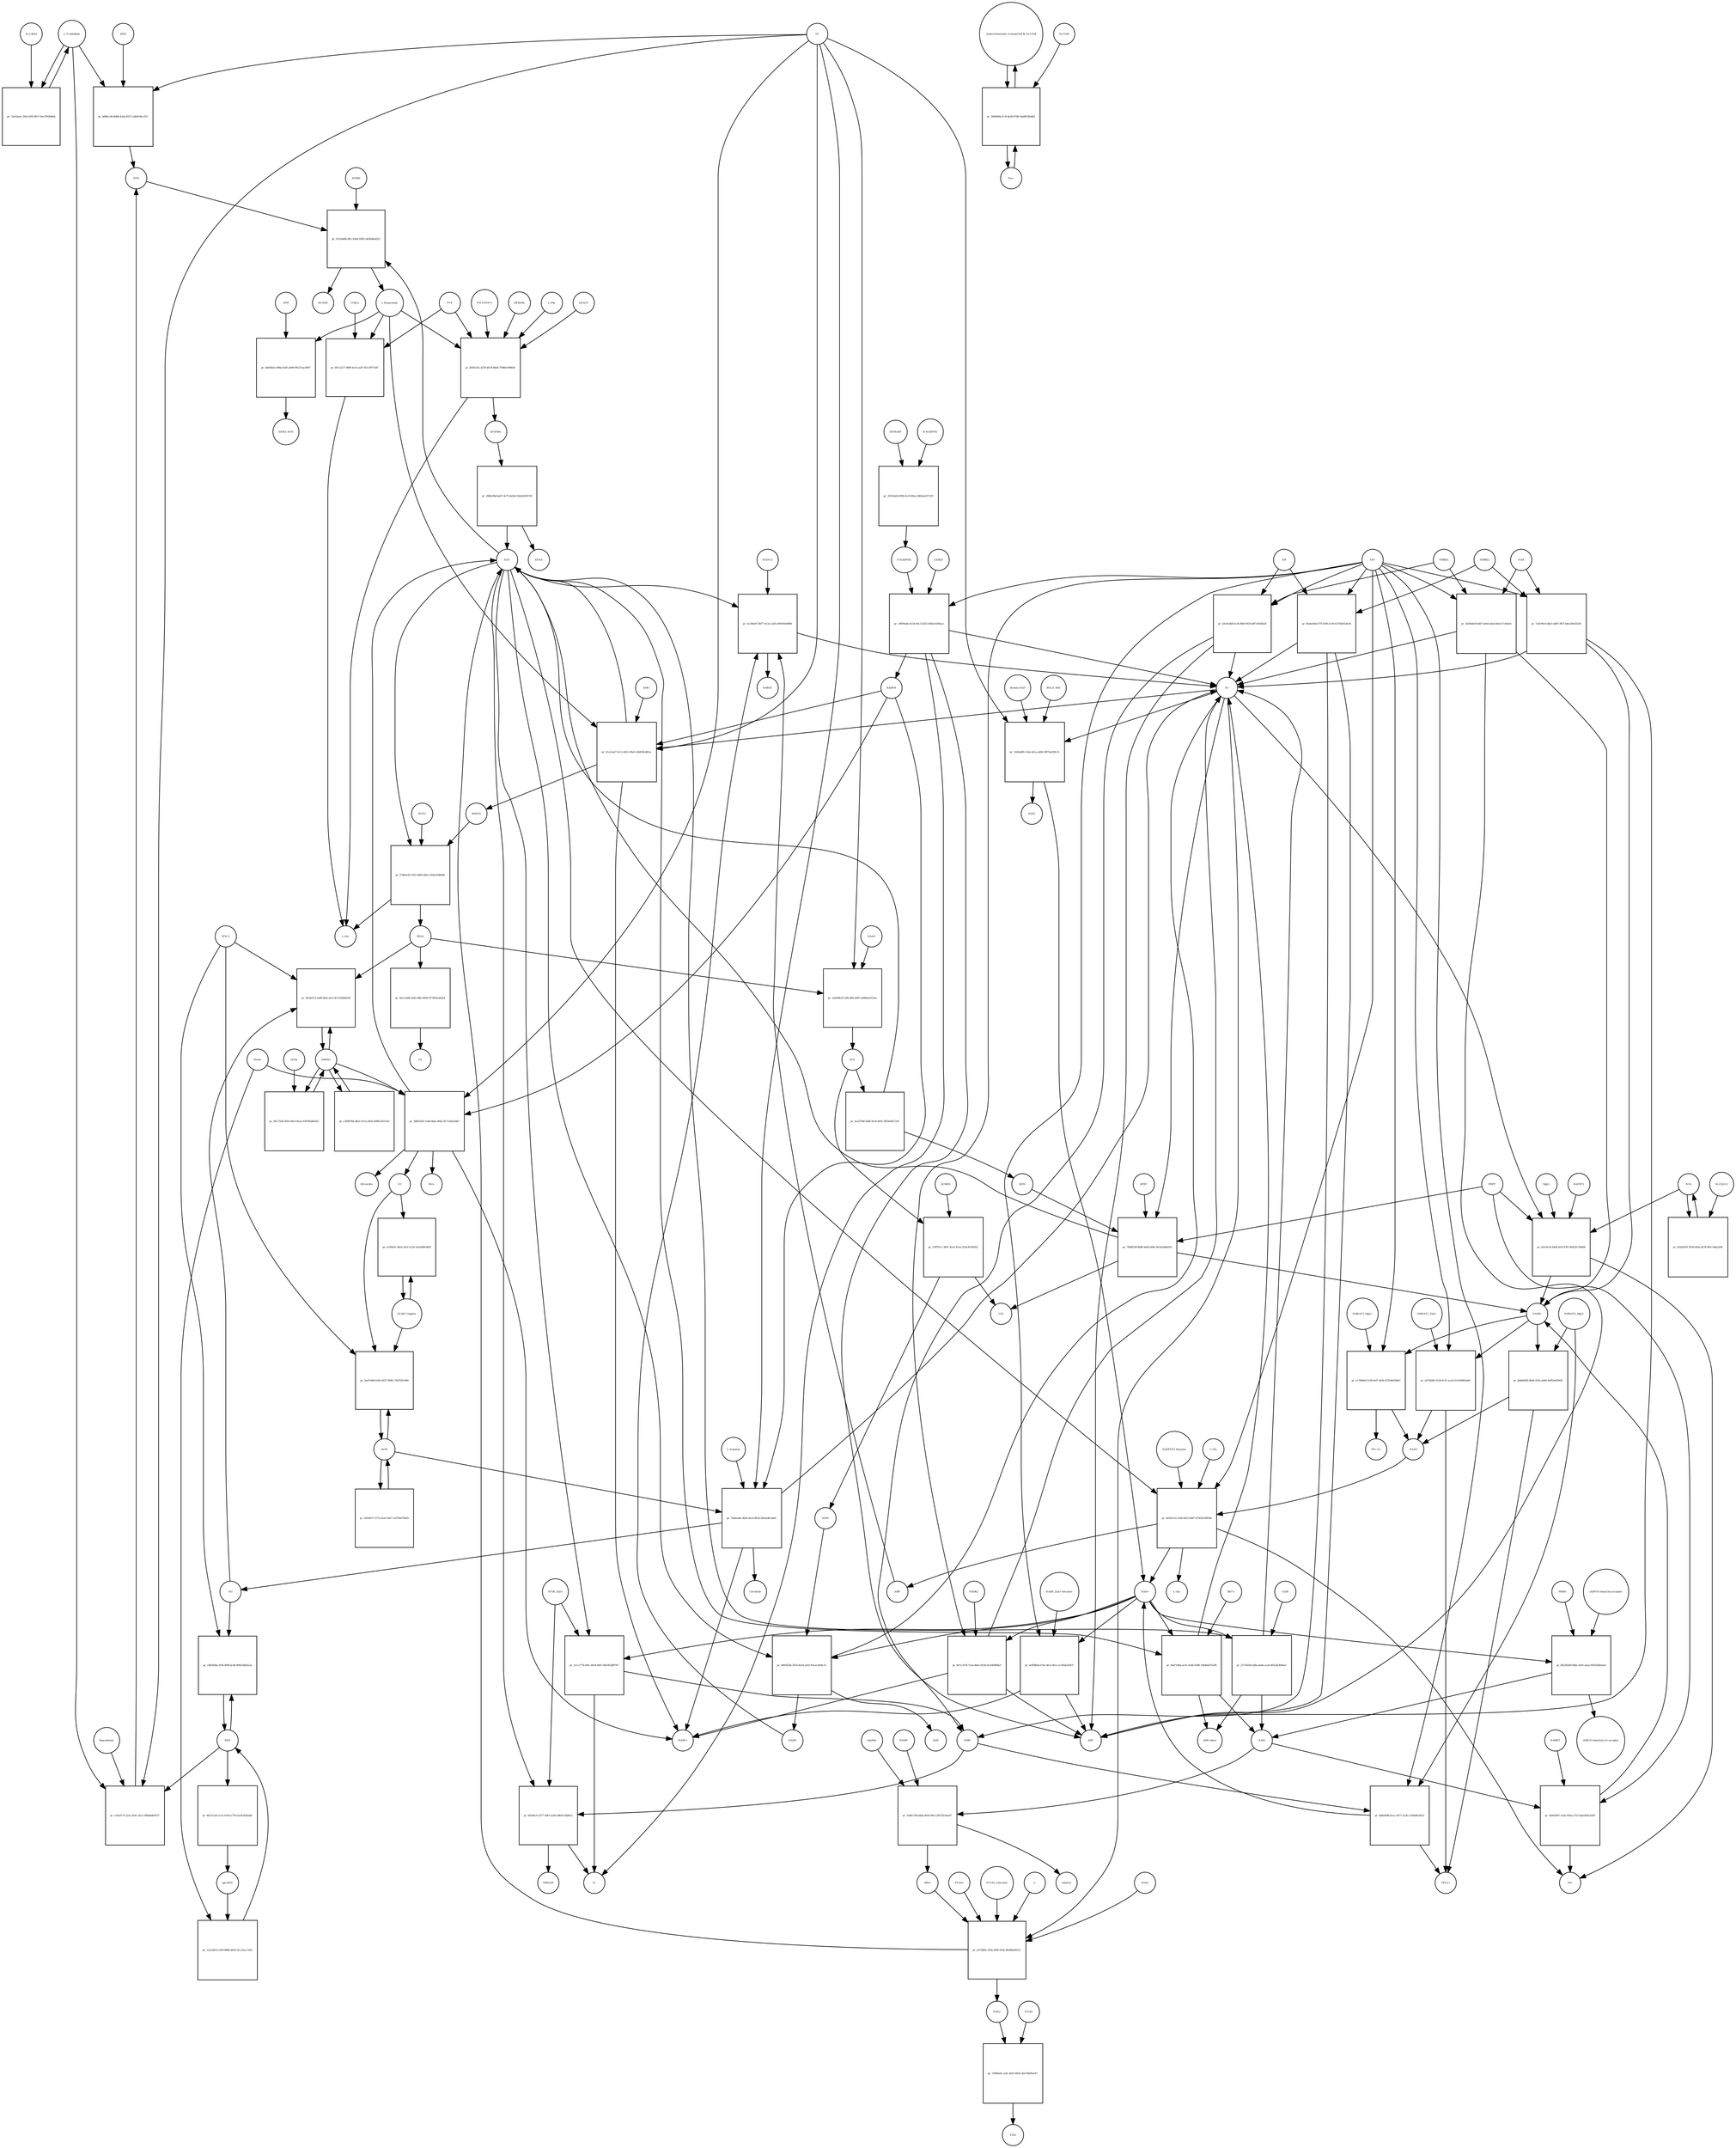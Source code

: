 strict digraph  {
"L-Tryptophan" [annotation="urn_miriam_obo.chebi_CHEBI%3A57912", bipartite=0, cls="simple chemical", fontsize=4, label="L-Tryptophan", shape=circle];
"pr_32e52aac-59af-41f0-9917-0ee7f93fd0ab" [annotation="", bipartite=1, cls=process, fontsize=4, label="pr_32e52aac-59af-41f0-9917-0ee7f93fd0ab", shape=square];
SLC36A4 [annotation=urn_miriam_uniprot_Q6YBV0, bipartite=0, cls=macromolecule, fontsize=4, label=SLC36A4, shape=circle];
"pr_b68bcc80-8d08-42ab-8227-e2b8104ccf52" [annotation="", bipartite=1, cls=process, fontsize=4, label="pr_b68bcc80-8d08-42ab-8227-e2b8104ccf52", shape=square];
NFK [annotation="urn_miriam_obo.chebi_CHEBI%3A18377", bipartite=0, cls="simple chemical", fontsize=4, label=NFK, shape=circle];
IDO2 [annotation=urn_miriam_uniprot_Q6ZQW0, bipartite=0, cls=macromolecule, fontsize=4, label=IDO2, shape=circle];
O2 [annotation="urn_miriam_obo.chebi_CHEBI%3A15379", bipartite=0, cls="simple chemical", fontsize=4, label=O2, shape=circle];
"pr_ce9cb775-221e-424c-92c1-f68a6b8d7f37" [annotation="", bipartite=1, cls=process, fontsize=4, label="pr_ce9cb775-221e-424c-92c1-f68a6b8d7f37", shape=square];
IDO1 [annotation=urn_miriam_uniprot_P14902, bipartite=0, cls=complex, fontsize=4, label=IDO1, shape=circle];
Epacadostat [annotation="", bipartite=0, cls="simple chemical", fontsize=4, label=Epacadostat, shape=circle];
"pr_47e2b46b-0ffc-43bd-928f-c462b4fad252" [annotation="", bipartite=1, cls=process, fontsize=4, label="pr_47e2b46b-0ffc-43bd-928f-c462b4fad252", shape=square];
"L-Kynurenine" [annotation="urn_miriam_obo.chebi_CHEBI%3A16946", bipartite=0, cls="simple chemical", fontsize=4, label="L-Kynurenine", shape=circle];
AFMID [annotation=urn_miriam_uniprot_Q63HM1, bipartite=0, cls=macromolecule, fontsize=4, label=AFMID, shape=circle];
H2O [annotation="urn_miriam_obo.chebi_CHEBI%3A15377", bipartite=0, cls="simple chemical", fontsize=4, label=H2O, shape=circle];
HCOOH [annotation="urn_miriam_obo.chebi_CHEBI%3A30751", bipartite=0, cls="simple chemical", fontsize=4, label=HCOOH, shape=circle];
"pr_df30232a-4278-407d-84d4-75980e398836" [annotation="", bipartite=1, cls=process, fontsize=4, label="pr_df30232a-4278-407d-84d4-75980e398836", shape=square];
"AP-DOBu" [annotation="urn_miriam_obo.chebi_CHEBI%3A17442", bipartite=0, cls="simple chemical", fontsize=4, label="AP-DOBu", shape=circle];
"PXLP-KYAT1" [annotation="urn_miriam_uniprot_Q16773|urn_miriam_obo.chebi_CHEBI%3A18405", bipartite=0, cls="complex multimer", fontsize=4, label="PXLP-KYAT1", shape=circle];
I3PROPA [annotation="urn_miriam_obo.chebi_CHEBI%3A43580", bipartite=0, cls=macromolecule, fontsize=4, label=I3PROPA, shape=circle];
"L-Phe" [annotation="urn_miriam_obo.chebi_CHEBI%3A58095", bipartite=0, cls="simple chemical", fontsize=4, label="L-Phe", shape=circle];
I3LACT [annotation="urn_miriam_obo.chebi_CHEBI%3A55528", bipartite=0, cls=macromolecule, fontsize=4, label=I3LACT, shape=circle];
PYR [annotation="urn_miriam_obo.chebi_CHEBI%3A15361", bipartite=0, cls="simple chemical", fontsize=4, label=PYR, shape=circle];
"L-Ala" [annotation="urn_miriam_obo.chebi_CHEBI%3A57972", bipartite=0, cls="simple chemical", fontsize=4, label="L-Ala", shape=circle];
"pr_951c2a77-889f-4c3a-aaf7-651cfff71047" [annotation="", bipartite=1, cls=process, fontsize=4, label="pr_951c2a77-889f-4c3a-aaf7-651cfff71047", shape=square];
CCBL2 [annotation=urn_miriam_uniprot_Q6YP21, bipartite=0, cls="macromolecule multimer", fontsize=4, label=CCBL2, shape=circle];
"pr_268bc6bd-ba07-4c75-be6d-55de82200726" [annotation="", bipartite=1, cls=process, fontsize=4, label="pr_268bc6bd-ba07-4c75-be6d-55de82200726", shape=square];
KYNA [annotation="urn_miriam_obo.chebi_CHEBI%3A18344", bipartite=0, cls="simple chemical", fontsize=4, label=KYNA, shape=circle];
"pr_61c2cab7-0c12-4621-99e0-1bb958cd6fca" [annotation="", bipartite=1, cls=process, fontsize=4, label="pr_61c2cab7-0c12-4621-99e0-1bb958cd6fca", shape=square];
"3HKYN" [annotation="urn_miriam_obo.chebi_CHEBI%3A17380", bipartite=0, cls="simple chemical", fontsize=4, label="3HKYN", shape=circle];
KMO [annotation=urn_miriam_uniprot_O15229, bipartite=0, cls=macromolecule, fontsize=4, label=KMO, shape=circle];
NADPH [annotation="urn_miriam_obo.chebi_CHEBI%3A16474", bipartite=0, cls="simple chemical", fontsize=4, label=NADPH, shape=circle];
"H+" [annotation="urn_miriam_obo.chebi_CHEBI%3A15378", bipartite=0, cls="simple chemical", fontsize=4, label="H+", shape=circle];
"NADP+" [annotation="urn_miriam_obo.chebi_CHEBI%3A18009", bipartite=0, cls="simple chemical", fontsize=4, label="NADP+", shape=circle];
"pr_57d9ee36-1821-486f-afbe-c45ba35d08d9" [annotation="", bipartite=1, cls=process, fontsize=4, label="pr_57d9ee36-1821-486f-afbe-c45ba35d08d9", shape=square];
"3HAA" [annotation="urn_miriam_obo.chebi_CHEBI%3A15793", bipartite=0, cls="simple chemical", fontsize=4, label="3HAA", shape=circle];
KYNU [annotation=urn_miriam_uniprot_Q16719, bipartite=0, cls="macromolecule multimer", fontsize=4, label=KYNU, shape=circle];
"pr_2a8188c8-51f6-4ffb-b007-e89b4e0315ae" [annotation="", bipartite=1, cls=process, fontsize=4, label="pr_2a8188c8-51f6-4ffb-b007-e89b4e0315ae", shape=square];
ACS [annotation="urn_miriam_obo.chebi_CHEBI%3A29044", bipartite=0, cls="simple chemical", fontsize=4, label=ACS, shape=circle];
HAAO [annotation=urn_miriam_uniprot_P46952, bipartite=0, cls=macromolecule, fontsize=4, label=HAAO, shape=circle];
"pr_1597f1c1-3647-4ce5-87ae-253e30760022" [annotation="", bipartite=1, cls=process, fontsize=4, label="pr_1597f1c1-3647-4ce5-87ae-253e30760022", shape=square];
"2AMA" [annotation="urn_miriam_obo.chebi_CHEBI%3A15745", bipartite=0, cls="simple chemical", fontsize=4, label="2AMA", shape=circle];
ACMSD [annotation=urn_miriam_uniprot_Q8TDX5, bipartite=0, cls="macromolecule multimer", fontsize=4, label=ACMSD, shape=circle];
CO2 [annotation="urn_miriam_obo.chebi_CHEBI%3A16526", bipartite=0, cls="simple chemical", fontsize=4, label=CO2, shape=circle];
"pr_b065f25b-367d-4a54-a503-93cac4ef4c15" [annotation="", bipartite=1, cls=process, fontsize=4, label="pr_b065f25b-367d-4a54-a503-93cac4ef4c15", shape=square];
"2AM" [annotation="urn_miriam_obo.chebi_CHEBI%3A16886", bipartite=0, cls="simple chemical", fontsize=4, label="2AM", shape=circle];
"NAD+" [annotation="urn_miriam_obo.chebi_CHEBI%3A57540", bipartite=0, cls="simple chemical", fontsize=4, label="NAD+", shape=circle];
NADH [annotation="urn_miriam_obo.chebi_CHEBI%3A57945", bipartite=0, cls="simple chemical", fontsize=4, label=NADH, shape=circle];
"pr_0ca5794f-b4f8-41e9-8441-94f3e9d7c220" [annotation="", bipartite=1, cls=process, fontsize=4, label="pr_0ca5794f-b4f8-41e9-8441-94f3e9d7c220", shape=square];
QUIN [annotation="urn_miriam_obo.chebi_CHEBI%3A16675", bipartite=0, cls="simple chemical", fontsize=4, label=QUIN, shape=circle];
"pr_ddd36fae-d98a-4245-a009-f9527eacd697" [annotation="", bipartite=1, cls=process, fontsize=4, label="pr_ddd36fae-d98a-4245-a009-f9527eacd697", shape=square];
AHR [annotation=urn_miriam_uniprot_P35869, bipartite=0, cls=macromolecule, fontsize=4, label=AHR, shape=circle];
"AHR/L-KYN" [annotation="", bipartite=0, cls=complex, fontsize=4, label="AHR/L-KYN", shape=circle];
"pr_c8b3bd0e-d74f-4f68-bc4b-899a54fd2a2a" [annotation="", bipartite=1, cls=process, fontsize=4, label="pr_c8b3bd0e-d74f-4f68-bc4b-899a54fd2a2a", shape=square];
NO [annotation="urn_miriam_obo.chebi_CHEBI%3A16480", bipartite=0, cls="simple chemical", fontsize=4, label=NO, shape=circle];
"IFN-G" [annotation=urn_miriam_uniprot_Q14609, bipartite=0, cls=macromolecule, fontsize=4, label="IFN-G", shape=circle];
iNOS [annotation=urn_miriam_uniprot_P35228, bipartite=0, cls=macromolecule, fontsize=4, label=iNOS, shape=circle];
"pr_3eef7d46-63d5-4427-998f-c7bf7f20c969" [annotation="", bipartite=1, cls=process, fontsize=4, label="pr_3eef7d46-63d5-4427-998f-c7bf7f20c969", shape=square];
"Nf-KB Complex" [annotation="urn_miriam_uniprot_P19838|urn_miriam_uniprot_Q04206|urn_miriam_uniprot_Q00653", bipartite=0, cls=complex, fontsize=4, label="Nf-KB Complex", shape=circle];
CO [annotation="urn_miriam_obo.chebi_CHEBI%3A17245", bipartite=0, cls="simple chemical", fontsize=4, label=CO, shape=circle];
"L-Arginine" [annotation="urn_miriam_obo.chebi_CHEBI%3A16467", bipartite=0, cls="simple chemical", fontsize=4, label="L-Arginine", shape=circle];
"pr_7debea8e-d03b-4ecd-8f2d-2643edbc4a65" [annotation="", bipartite=1, cls=process, fontsize=4, label="pr_7debea8e-d03b-4ecd-8f2d-2643edbc4a65", shape=square];
Citrulline [annotation="urn_miriam_obo.chebi_CHEBI%3A16349", bipartite=0, cls="simple chemical", fontsize=4, label=Citrulline, shape=circle];
"pr_faf20b71-577a-41ee-93e7-1b378ef7841b" [annotation="", bipartite=1, cls=process, fontsize=4, label="pr_faf20b71-577a-41ee-93e7-1b378ef7841b", shape=square];
"pr_6627a7eb-ce13-47e6-a778-e2c8c920ad2f" [annotation="", bipartite=1, cls=process, fontsize=4, label="pr_6627a7eb-ce13-47e6-a778-e2c8c920ad2f", shape=square];
"apo-IDO1" [annotation=urn_miriam_uniprot_P14902, bipartite=0, cls=macromolecule, fontsize=4, label="apo-IDO1", shape=circle];
"R-NADPHX" [annotation="urn_miriam_obo.chebi_CHEBI%3A64085", bipartite=0, cls="simple chemical", fontsize=4, label="R-NADPHX", shape=circle];
"pr_33543a64-9f06-4cc8-89ca-04b2ae257329" [annotation="", bipartite=1, cls=process, fontsize=4, label="pr_33543a64-9f06-4cc8-89ca-04b2ae257329", shape=square];
"S-NADPHX" [annotation="urn_miriam_obo.chebi_CHEBI%3A64084", bipartite=0, cls="simple chemical", fontsize=4, label="S-NADPHX", shape=circle];
APOA1BP [annotation=urn_miriam_uniprot_O95544, bipartite=0, cls="macromolecule multimer", fontsize=4, label=APOA1BP, shape=circle];
"pr_10094ada-6134-40c2-b022-458ae5266acc" [annotation="", bipartite=1, cls=process, fontsize=4, label="pr_10094ada-6134-40c2-b022-458ae5266acc", shape=square];
CARKD [annotation=urn_miriam_uniprot_Q8IW45, bipartite=0, cls=macromolecule, fontsize=4, label=CARKD, shape=circle];
ATP [annotation="urn_miriam_obo.chebi_CHEBI%3A30616", bipartite=0, cls="simple chemical", fontsize=4, label=ATP, shape=circle];
ADP [annotation="urn_miriam_obo.chebi_CHEBI%3A456216", bipartite=0, cls="simple chemical", fontsize=4, label=ADP, shape=circle];
Pi [annotation="urn_miriam_obo.chebi_CHEBI%3A18367", bipartite=0, cls="simple chemical", fontsize=4, label=Pi, shape=circle];
"pr_8e7cc678-7c0a-4b4e-9258-f5c44006fbcf" [annotation="", bipartite=1, cls=process, fontsize=4, label="pr_8e7cc678-7c0a-4b4e-9258-f5c44006fbcf", shape=square];
NADK2 [annotation=urn_miriam_uniprot_Q4G0N4, bipartite=0, cls="macromolecule multimer", fontsize=4, label=NADK2, shape=circle];
NAMN [annotation="urn_miriam_obo.chebi_CHEBI%3A15763", bipartite=0, cls="simple chemical", fontsize=4, label=NAMN, shape=circle];
"pr_e17849a0-2c99-4ef7-9efb-4735da03d8cf" [annotation="", bipartite=1, cls=process, fontsize=4, label="pr_e17849a0-2c99-4ef7-9efb-4735da03d8cf", shape=square];
NAAD [annotation="urn_miriam_obo.chebi_CHEBI%3A18304", bipartite=0, cls="simple chemical", fontsize=4, label=NAAD, shape=circle];
"NMNAT3_Mg2+" [annotation="urn_miriam_uniprot_Q96T66|urn_miriam_obo.chebi_CHEBI%3A18420", bipartite=0, cls="complex multimer", fontsize=4, label="NMNAT3_Mg2+", shape=circle];
"PPi (3-)" [annotation="urn_miriam_obo.chebi_CHEBI%3A33019", bipartite=0, cls="simple chemical", fontsize=4, label="PPi (3-)", shape=circle];
"pr_bb4b6838-0bd4-419e-ab60-9eff2e825992" [annotation="", bipartite=1, cls=process, fontsize=4, label="pr_bb4b6838-0bd4-419e-ab60-9eff2e825992", shape=square];
"NMNAT2_Mg2+" [annotation="urn_miriam_uniprot_Q9BZQ4|urn_miriam_obo.chebi_CHEBI%3A18420", bipartite=0, cls=complex, fontsize=4, label="NMNAT2_Mg2+", shape=circle];
"PPi(3-)" [annotation="urn_miriam_obo.chebi_CHEBI%3A33019", bipartite=0, cls="simple chemical", fontsize=4, label="PPi(3-)", shape=circle];
NAR [annotation="urn_miriam_obo.chebi_CHEBI%3A58527", bipartite=0, cls="simple chemical", fontsize=4, label=NAR, shape=circle];
"pr_3d30dda9-bd47-4e6d-adad-4da5c7cb0eeb" [annotation="", bipartite=1, cls=process, fontsize=4, label="pr_3d30dda9-bd47-4e6d-adad-4da5c7cb0eeb", shape=square];
NMRK1 [annotation=urn_miriam_uniprot_Q9NWW6, bipartite=0, cls=macromolecule, fontsize=4, label=NMRK1, shape=circle];
"pr_7a6190c0-dba5-4d87-9f27-bde328e20220" [annotation="", bipartite=1, cls=process, fontsize=4, label="pr_7a6190c0-dba5-4d87-9f27-bde328e20220", shape=square];
NMRK2 [annotation=urn_miriam_uniprot_Q9NPI5, bipartite=0, cls=macromolecule, fontsize=4, label=NMRK2, shape=circle];
"pr_a83e91c6-1d36-49c5-8d07-d745b339958e" [annotation="", bipartite=1, cls=process, fontsize=4, label="pr_a83e91c6-1d36-49c5-8d07-d745b339958e", shape=square];
"NADSYN1 hexamer" [annotation=urn_miriam_uniprot_Q6IA69, bipartite=0, cls="macromolecule multimer", fontsize=4, label="NADSYN1 hexamer", shape=circle];
"L-Gln" [annotation="urn_miriam_obo.chebi_CHEBI%3A58359", bipartite=0, cls="simple chemical", fontsize=4, label="L-Gln", shape=circle];
"L-Glu" [annotation="urn_miriam_obo.chebi_CHEBI%3A29985", bipartite=0, cls="simple chemical", fontsize=4, label="L-Glu", shape=circle];
AMP [annotation="urn_miriam_obo.chebi_CHEBI%3A16027", bipartite=0, cls="simple chemical", fontsize=4, label=AMP, shape=circle];
PPi [annotation="urn_miriam_obo.chebi_CHEBI%3A29888", bipartite=0, cls="simple chemical", fontsize=4, label=PPi, shape=circle];
NMN [annotation="urn_miriam_obo.chebi_CHEBI%3A14649", bipartite=0, cls="simple chemical", fontsize=4, label=NMN, shape=circle];
"pr_8d8e0fd8-bcac-4477-a13b-c1b64dfc6613" [annotation="", bipartite=1, cls=process, fontsize=4, label="pr_8d8e0fd8-bcac-4477-a13b-c1b64dfc6613", shape=square];
NR [annotation="urn_miriam_obo.chebi_CHEBI%3A15927", bipartite=0, cls="simple chemical", fontsize=4, label=NR, shape=circle];
"pr_d3c9e3b8-bc36-4bf4-9034-bff7a95d5b3f" [annotation="", bipartite=1, cls=process, fontsize=4, label="pr_d3c9e3b8-bc36-4bf4-9034-bff7a95d5b3f", shape=square];
"pr_bfa4a44d-b77f-43f6-a7e6-61764241de36" [annotation="", bipartite=1, cls=process, fontsize=4, label="pr_bfa4a44d-b77f-43f6-a7e6-61764241de36", shape=square];
NCA [annotation="urn_miriam_obo.chebi_CHEBI%3A32544", bipartite=0, cls="simple chemical", fontsize=4, label=NCA, shape=circle];
"pr_dcfc9c26-fde8-455f-8781-6f423e758d64" [annotation="", bipartite=1, cls=process, fontsize=4, label="pr_dcfc9c26-fde8-455f-8781-6f423e758d64", shape=square];
NAPRT1 [annotation=urn_miriam_uniprot_Q6XQN6, bipartite=0, cls="macromolecule multimer", fontsize=4, label=NAPRT1, shape=circle];
"Mg2+" [annotation="urn_miriam_obo.chebi_CHEBI%3A18420", bipartite=0, cls="simple chemical", fontsize=4, label="Mg2+", shape=circle];
PRPP [annotation="urn_miriam_obo.chebi_CHEBI%3A17111", bipartite=0, cls="simple chemical", fontsize=4, label=PRPP, shape=circle];
"pr_8b2302d9-0b6e-43d1-aba2-0035ef6efaed" [annotation="", bipartite=1, cls=process, fontsize=4, label="pr_8b2302d9-0b6e-43d1-aba2-0035ef6efaed", shape=square];
NAM [annotation="urn_miriam_obo.chebi_CHEBI%3A17154", bipartite=0, cls="simple chemical", fontsize=4, label=NAM, shape=circle];
PARPs [annotation="urn_miriam_uniprot_Q8N5Y8|urn_miriam_uniprot_Q53GL7|urn_miriam_uniprot_Q8IXQ6", bipartite=0, cls=macromolecule, fontsize=4, label=PARPs, shape=circle];
"(ADP-D-ribosyl)(n)-acceptor" [annotation="urn_miriam_obo.chebi_CHEBI%3A133202", bipartite=0, cls="simple chemical", fontsize=4, label="(ADP-D-ribosyl)(n)-acceptor", shape=circle];
"(ADP-D-ribosyl)(n+1)-acceptor" [annotation="urn_miriam_obo.chebi_CHEBI%3A133203", bipartite=0, cls="simple chemical", fontsize=4, label="(ADP-D-ribosyl)(n+1)-acceptor", shape=circle];
"pr_d6365567-2c0a-456a-a753-ebb3364c8395" [annotation="", bipartite=1, cls=process, fontsize=4, label="pr_d6365567-2c0a-456a-a753-ebb3364c8395", shape=square];
NAMPT [annotation=urn_miriam_uniprot_P43490, bipartite=0, cls=macromolecule, fontsize=4, label=NAMPT, shape=circle];
"pr_5566c7d6-bdab-4059-96cf-2f0720c6ee47" [annotation="", bipartite=1, cls=process, fontsize=4, label="pr_5566c7d6-bdab-4059-96cf-2f0720c6ee47", shape=square];
MNA [annotation="urn_miriam_obo.chebi_CHEBI%3A16797", bipartite=0, cls="simple chemical", fontsize=4, label=MNA, shape=circle];
NNMT [annotation=urn_miriam_uniprot_P40261, bipartite=0, cls=macromolecule, fontsize=4, label=NNMT, shape=circle];
AdoMet [annotation="urn_miriam_obo.chebi_CHEBI%3A15414", bipartite=0, cls="simple chemical", fontsize=4, label=AdoMet, shape=circle];
AdoHcy [annotation="urn_miriam_obo.chebi_CHEBI%3A16680", bipartite=0, cls="simple chemical", fontsize=4, label=AdoHcy, shape=circle];
"pr_789df209-8b80-4afd-b09a-5bc6a3dbd350" [annotation="", bipartite=1, cls=process, fontsize=4, label="pr_789df209-8b80-4afd-b09a-5bc6a3dbd350", shape=square];
QPRT [annotation=urn_miriam_uniprot_Q15274, bipartite=0, cls=macromolecule, fontsize=4, label=QPRT, shape=circle];
"pr_4cf89beb-074a-4fe1-9fce-ce7d54a20437" [annotation="", bipartite=1, cls=process, fontsize=4, label="pr_4cf89beb-074a-4fe1-9fce-ce7d54a20437", shape=square];
"NADK_Zn2+ tetramer" [annotation="urn_miriam_uniprot_O95544|urn_miriam_obo.chebi_CHEBI%3A29105", bipartite=0, cls="complex multimer", fontsize=4, label="NADK_Zn2+ tetramer", shape=circle];
"pr_0ed719ba-ac01-41db-9386-10b46e975c86" [annotation="", bipartite=1, cls=process, fontsize=4, label="pr_0ed719ba-ac01-41db-9386-10b46e975c86", shape=square];
"ADP-ribose" [annotation="urn_miriam_obo.chebi_CHEBI%3A57967", bipartite=0, cls="simple chemical", fontsize=4, label="ADP-ribose", shape=circle];
BST1 [annotation=urn_miriam_uniprot_Q10588, bipartite=0, cls="macromolecule multimer", fontsize=4, label=BST1, shape=circle];
"pr_25735859-a0ba-4a8e-aced-4923af3b96a3" [annotation="", bipartite=1, cls=process, fontsize=4, label="pr_25735859-a0ba-4a8e-aced-4923af3b96a3", shape=square];
CD38 [annotation=urn_miriam_uniprot_P28907, bipartite=0, cls=macromolecule, fontsize=4, label=CD38, shape=circle];
"dh-beta-NAD" [annotation="urn_miriam_obo.chebi_CHEBI%3A90171|urn_miriam_obo.chebi_CHEBI%3A90174", bipartite=0, cls="simple chemical", fontsize=4, label="dh-beta-NAD", shape=circle];
"pr_1443ed85-31de-42ca-a406-39f74a299c15" [annotation="", bipartite=1, cls=process, fontsize=4, label="pr_1443ed85-31de-42ca-a406-39f74a299c15", shape=square];
H2O2 [annotation="urn_miriam_obo.chebi_CHEBI%3A16240", bipartite=0, cls="simple chemical", fontsize=4, label=H2O2, shape=circle];
RNLS_FAD [annotation="urn_miriam_uniprot_Q5VYX0|urn_miriam_obo.chebi_CHEBI%3A16238", bipartite=0, cls=complex, fontsize=4, label=RNLS_FAD, shape=circle];
"pr_211c177b-0f9c-4618-8447-68c9f1d89787" [annotation="", bipartite=1, cls=process, fontsize=4, label="pr_211c177b-0f9c-4618-8447-68c9f1d89787", shape=square];
"NT5E_Zn2+" [annotation="urn_miriam_uniprot_P21589|urn_miriam_obo.chebi_CHEBI%3A29105", bipartite=0, cls="complex multimer", fontsize=4, label="NT5E_Zn2+", shape=circle];
"pr_84180cf3-3f77-40b7-a26e-6864c55bbf1a" [annotation="", bipartite=1, cls=process, fontsize=4, label="pr_84180cf3-3f77-40b7-a26e-6864c55bbf1a", shape=square];
NRNAM [annotation="urn_miriam_obo.chebi_CHEBI%3A15927", bipartite=0, cls="simple chemical", fontsize=4, label=NRNAM, shape=circle];
"pr_61b26559-3559-445a-b578-9f5c7d4a220b" [annotation="", bipartite=1, cls=process, fontsize=4, label="pr_61b26559-3559-445a-b578-9f5c7d4a220b", shape=square];
SLC22A13 [annotation=urn_miriam_uniprot_Q9Y226, bipartite=0, cls=macromolecule, fontsize=4, label=SLC22A13, shape=circle];
"pr_2c244a97-8677-4c2e-a245-d49430eb9ffd" [annotation="", bipartite=1, cls=process, fontsize=4, label="pr_2c244a97-8677-4c2e-a245-d49430eb9ffd", shape=square];
NMNH [annotation="urn_miriam_obo.chebi_CHEBI%3A74452", bipartite=0, cls="simple chemical", fontsize=4, label=NMNH, shape=circle];
NUDT12 [annotation=urn_miriam_uniprot_Q9BQG2, bipartite=0, cls=macromolecule, fontsize=4, label=NUDT12, shape=circle];
"pr_af37b09d-555d-4c51-aceb-5a7e09854ab0" [annotation="", bipartite=1, cls=process, fontsize=4, label="pr_af37b09d-555d-4c51-aceb-5a7e09854ab0", shape=square];
"NMNAT1_Zn2+" [annotation="urn_miriam_uniprot_Q9HAN9|urn_miriam_obo.chebi_CHEBI%3A29105", bipartite=0, cls="complex multimer", fontsize=4, label="NMNAT1_Zn2+", shape=circle];
PGG2 [annotation="urn_miriam_obo.chebi_CHEBI%3A27647", bipartite=0, cls="simple chemical", fontsize=4, label=PGG2, shape=circle];
"pr_a3728f6c-f29e-45f8-91d5-90ef8fa99151" [annotation="", bipartite=1, cls=process, fontsize=4, label="pr_a3728f6c-f29e-45f8-91d5-90ef8fa99151", shape=square];
PGH2 [annotation="urn_miriam_obo.chebi_CHEBI%3A15554", bipartite=0, cls="simple chemical", fontsize=4, label=PGH2, shape=circle];
PTGS2 [annotation=urn_miriam_uniprot_P35354, bipartite=0, cls="macromolecule multimer", fontsize=4, label=PTGS2, shape=circle];
PTCS2_celecoxib [annotation="urn_miriam_uniprot_P35354|urn_miriam_obo.chebi_CHEBI%3A41423", bipartite=0, cls=complex, fontsize=4, label=PTCS2_celecoxib, shape=circle];
"e-" [annotation="urn_miriam_obo.chebi_CHEBI%3A10545", bipartite=0, cls="simple chemical", fontsize=4, label="e-", shape=circle];
"pr_339d5e9c-a2fc-4d15-8623-d2e78200ee47" [annotation="", bipartite=1, cls=process, fontsize=4, label="pr_339d5e9c-a2fc-4d15-8623-d2e78200ee47", shape=square];
PGI2 [annotation="urn_miriam_obo.chebi_CHEBI%3A15552", bipartite=0, cls="simple chemical", fontsize=4, label=PGI2, shape=circle];
PTGIS [annotation=urn_miriam_uniprot_Q16647, bipartite=0, cls=macromolecule, fontsize=4, label=PTGIS, shape=circle];
"monocarboxylates transported by SLC5A8" [annotation="", bipartite=0, cls="simple chemical", fontsize=4, label="monocarboxylates transported by SLC5A8", shape=circle];
"pr_5f06060a-fc3f-4a09-8740-3ab8f33b3d01" [annotation="", bipartite=1, cls=process, fontsize=4, label="pr_5f06060a-fc3f-4a09-8740-3ab8f33b3d01", shape=square];
SLC5A8 [annotation=urn_miriam_uniprot_Q8N695, bipartite=0, cls=macromolecule, fontsize=4, label=SLC5A8, shape=circle];
"Na+" [annotation="urn_miriam_obo.chebi_CHEBI%3A29101", bipartite=0, cls="simple chemical", fontsize=4, label="Na+", shape=circle];
HMOX1 [annotation="", bipartite=0, cls=macromolecule, fontsize=4, label=HMOX1, shape=circle];
"pr_02c8cf14-5a08-4fe6-afa1-8c11024d6236" [annotation="", bipartite=1, cls=process, fontsize=4, label="pr_02c8cf14-5a08-4fe6-afa1-8c11024d6236", shape=square];
"pr_c3b997bd-d9a5-47e3-a00d-5b9812633cb5" [annotation="", bipartite=1, cls=process, fontsize=4, label="pr_c3b997bd-d9a5-47e3-a00d-5b9812633cb5", shape=square];
Heme [annotation="urn_miriam_obo.chebi_CHEBI%3A30413", bipartite=0, cls="simple chemical", fontsize=4, label=Heme, shape=circle];
"pr_36842426-7ebd-46ae-80b3-8c71d42a0de7" [annotation="", bipartite=1, cls=process, fontsize=4, label="pr_36842426-7ebd-46ae-80b3-8c71d42a0de7", shape=square];
Biliverdin [annotation="urn_miriam_obo.chebi_CHEBI%3A17033", bipartite=0, cls="simple chemical", fontsize=4, label=Biliverdin, shape=circle];
"Fe2+" [annotation="urn_miriam_obo.chebi_CHEBI%3A29033", bipartite=0, cls="simple chemical", fontsize=4, label="Fe2+", shape=circle];
"pr_99c7324f-091f-48c4-8e2a-930700a8b545" [annotation="", bipartite=1, cls=process, fontsize=4, label="pr_99c7324f-091f-48c4-8e2a-930700a8b545", shape=square];
Orf3a [annotation="urn_miriam_ncbiprotein_BCD58754|urn_miriam_uniprot_P0DTC3", bipartite=0, cls=macromolecule, fontsize=4, label=Orf3a, shape=circle];
"pr_ecf08cfc-843e-42cf-a210-3e2a089c66f3" [annotation="", bipartite=1, cls=process, fontsize=4, label="pr_ecf08cfc-843e-42cf-a210-3e2a089c66f3", shape=square];
"pr_122c8410-c039-4886-bb59-31c222cc7d21" [annotation="", bipartite=1, cls=process, fontsize=4, label="pr_122c8410-c039-4886-bb59-31c222cc7d21", shape=square];
"pr_9e1cc6dd-2645-46fa-8002-877b93a2b454" [annotation="", bipartite=1, cls="omitted process", fontsize=4, label="pr_9e1cc6dd-2645-46fa-8002-877b93a2b454", shape=square];
CA [annotation="", bipartite=0, cls="simple chemical", fontsize=4, label=CA, shape=circle];
"L-Tryptophan" -> "pr_32e52aac-59af-41f0-9917-0ee7f93fd0ab"  [annotation="", interaction_type=consumption];
"L-Tryptophan" -> "pr_b68bcc80-8d08-42ab-8227-e2b8104ccf52"  [annotation="", interaction_type=consumption];
"L-Tryptophan" -> "pr_ce9cb775-221e-424c-92c1-f68a6b8d7f37"  [annotation="", interaction_type=consumption];
"pr_32e52aac-59af-41f0-9917-0ee7f93fd0ab" -> "L-Tryptophan"  [annotation="", interaction_type=production];
SLC36A4 -> "pr_32e52aac-59af-41f0-9917-0ee7f93fd0ab"  [annotation="", interaction_type=catalysis];
"pr_b68bcc80-8d08-42ab-8227-e2b8104ccf52" -> NFK  [annotation="", interaction_type=production];
NFK -> "pr_47e2b46b-0ffc-43bd-928f-c462b4fad252"  [annotation="", interaction_type=consumption];
IDO2 -> "pr_b68bcc80-8d08-42ab-8227-e2b8104ccf52"  [annotation="", interaction_type=catalysis];
O2 -> "pr_b68bcc80-8d08-42ab-8227-e2b8104ccf52"  [annotation="", interaction_type=consumption];
O2 -> "pr_ce9cb775-221e-424c-92c1-f68a6b8d7f37"  [annotation="", interaction_type=consumption];
O2 -> "pr_61c2cab7-0c12-4621-99e0-1bb958cd6fca"  [annotation="", interaction_type=consumption];
O2 -> "pr_2a8188c8-51f6-4ffb-b007-e89b4e0315ae"  [annotation="", interaction_type=consumption];
O2 -> "pr_7debea8e-d03b-4ecd-8f2d-2643edbc4a65"  [annotation="", interaction_type=consumption];
O2 -> "pr_1443ed85-31de-42ca-a406-39f74a299c15"  [annotation="", interaction_type=consumption];
O2 -> "pr_36842426-7ebd-46ae-80b3-8c71d42a0de7"  [annotation="", interaction_type=consumption];
"pr_ce9cb775-221e-424c-92c1-f68a6b8d7f37" -> NFK  [annotation="", interaction_type=production];
IDO1 -> "pr_ce9cb775-221e-424c-92c1-f68a6b8d7f37"  [annotation="urn_miriam_pubmed_29531094|urn_miriam_pubmed_28523098|urn_miriam_pubmed_30338242|urn_miriam_pubmed_32292563", interaction_type=catalysis];
IDO1 -> "pr_c8b3bd0e-d74f-4f68-bc4b-899a54fd2a2a"  [annotation="", interaction_type=consumption];
IDO1 -> "pr_6627a7eb-ce13-47e6-a778-e2c8c920ad2f"  [annotation="", interaction_type=consumption];
Epacadostat -> "pr_ce9cb775-221e-424c-92c1-f68a6b8d7f37"  [annotation="urn_miriam_pubmed_29531094|urn_miriam_pubmed_28523098|urn_miriam_pubmed_30338242|urn_miriam_pubmed_32292563", interaction_type=inhibition];
"pr_47e2b46b-0ffc-43bd-928f-c462b4fad252" -> "L-Kynurenine"  [annotation="", interaction_type=production];
"pr_47e2b46b-0ffc-43bd-928f-c462b4fad252" -> HCOOH  [annotation="", interaction_type=production];
"L-Kynurenine" -> "pr_df30232a-4278-407d-84d4-75980e398836"  [annotation="", interaction_type=consumption];
"L-Kynurenine" -> "pr_951c2a77-889f-4c3a-aaf7-651cfff71047"  [annotation="", interaction_type=consumption];
"L-Kynurenine" -> "pr_61c2cab7-0c12-4621-99e0-1bb958cd6fca"  [annotation="", interaction_type=consumption];
"L-Kynurenine" -> "pr_ddd36fae-d98a-4245-a009-f9527eacd697"  [annotation="", interaction_type=consumption];
AFMID -> "pr_47e2b46b-0ffc-43bd-928f-c462b4fad252"  [annotation=urn_miriam_pubmed_29531094, interaction_type=catalysis];
H2O -> "pr_47e2b46b-0ffc-43bd-928f-c462b4fad252"  [annotation="", interaction_type=consumption];
H2O -> "pr_57d9ee36-1821-486f-afbe-c45ba35d08d9"  [annotation="", interaction_type=consumption];
H2O -> "pr_b065f25b-367d-4a54-a503-93cac4ef4c15"  [annotation="", interaction_type=consumption];
H2O -> "pr_a83e91c6-1d36-49c5-8d07-d745b339958e"  [annotation="", interaction_type=consumption];
H2O -> "pr_0ed719ba-ac01-41db-9386-10b46e975c86"  [annotation="", interaction_type=consumption];
H2O -> "pr_25735859-a0ba-4a8e-aced-4923af3b96a3"  [annotation="", interaction_type=consumption];
H2O -> "pr_211c177b-0f9c-4618-8447-68c9f1d89787"  [annotation="", interaction_type=consumption];
H2O -> "pr_84180cf3-3f77-40b7-a26e-6864c55bbf1a"  [annotation="", interaction_type=consumption];
H2O -> "pr_2c244a97-8677-4c2e-a245-d49430eb9ffd"  [annotation="", interaction_type=consumption];
"pr_df30232a-4278-407d-84d4-75980e398836" -> "AP-DOBu"  [annotation="", interaction_type=production];
"pr_df30232a-4278-407d-84d4-75980e398836" -> "L-Ala"  [annotation="", interaction_type=production];
"AP-DOBu" -> "pr_268bc6bd-ba07-4c75-be6d-55de82200726"  [annotation="", interaction_type=consumption];
"PXLP-KYAT1" -> "pr_df30232a-4278-407d-84d4-75980e398836"  [annotation="", interaction_type=catalysis];
I3PROPA -> "pr_df30232a-4278-407d-84d4-75980e398836"  [annotation="", interaction_type=inhibition];
"L-Phe" -> "pr_df30232a-4278-407d-84d4-75980e398836"  [annotation="", interaction_type=inhibition];
I3LACT -> "pr_df30232a-4278-407d-84d4-75980e398836"  [annotation="", interaction_type=inhibition];
PYR -> "pr_df30232a-4278-407d-84d4-75980e398836"  [annotation="", interaction_type=consumption];
PYR -> "pr_951c2a77-889f-4c3a-aaf7-651cfff71047"  [annotation="", interaction_type=consumption];
"pr_951c2a77-889f-4c3a-aaf7-651cfff71047" -> "L-Ala"  [annotation="", interaction_type=production];
CCBL2 -> "pr_951c2a77-889f-4c3a-aaf7-651cfff71047"  [annotation="", interaction_type=catalysis];
"pr_268bc6bd-ba07-4c75-be6d-55de82200726" -> KYNA  [annotation="", interaction_type=production];
"pr_268bc6bd-ba07-4c75-be6d-55de82200726" -> H2O  [annotation="", interaction_type=production];
"pr_61c2cab7-0c12-4621-99e0-1bb958cd6fca" -> "3HKYN"  [annotation="", interaction_type=production];
"pr_61c2cab7-0c12-4621-99e0-1bb958cd6fca" -> H2O  [annotation="", interaction_type=production];
"pr_61c2cab7-0c12-4621-99e0-1bb958cd6fca" -> "NADP+"  [annotation="", interaction_type=production];
"3HKYN" -> "pr_57d9ee36-1821-486f-afbe-c45ba35d08d9"  [annotation="", interaction_type=consumption];
KMO -> "pr_61c2cab7-0c12-4621-99e0-1bb958cd6fca"  [annotation="", interaction_type=catalysis];
NADPH -> "pr_61c2cab7-0c12-4621-99e0-1bb958cd6fca"  [annotation="", interaction_type=consumption];
NADPH -> "pr_7debea8e-d03b-4ecd-8f2d-2643edbc4a65"  [annotation="", interaction_type=consumption];
NADPH -> "pr_36842426-7ebd-46ae-80b3-8c71d42a0de7"  [annotation="", interaction_type=consumption];
"H+" -> "pr_61c2cab7-0c12-4621-99e0-1bb958cd6fca"  [annotation="", interaction_type=consumption];
"H+" -> "pr_dcfc9c26-fde8-455f-8781-6f423e758d64"  [annotation="", interaction_type=consumption];
"H+" -> "pr_789df209-8b80-4afd-b09a-5bc6a3dbd350"  [annotation="", interaction_type=consumption];
"H+" -> "pr_1443ed85-31de-42ca-a406-39f74a299c15"  [annotation="", interaction_type=consumption];
"H+" -> "pr_a3728f6c-f29e-45f8-91d5-90ef8fa99151"  [annotation="", interaction_type=consumption];
"pr_57d9ee36-1821-486f-afbe-c45ba35d08d9" -> "3HAA"  [annotation="", interaction_type=production];
"pr_57d9ee36-1821-486f-afbe-c45ba35d08d9" -> "L-Ala"  [annotation="", interaction_type=production];
"3HAA" -> "pr_2a8188c8-51f6-4ffb-b007-e89b4e0315ae"  [annotation="", interaction_type=consumption];
"3HAA" -> "pr_02c8cf14-5a08-4fe6-afa1-8c11024d6236"  [annotation="urn_miriam_pubmed_15249210|urn_miriam_pubmed_11287117|urn_miriam_pubmed_12706494", interaction_type=catalysis];
"3HAA" -> "pr_9e1cc6dd-2645-46fa-8002-877b93a2b454"  [annotation="", interaction_type=consumption];
KYNU -> "pr_57d9ee36-1821-486f-afbe-c45ba35d08d9"  [annotation="", interaction_type=catalysis];
"pr_2a8188c8-51f6-4ffb-b007-e89b4e0315ae" -> ACS  [annotation="", interaction_type=production];
ACS -> "pr_1597f1c1-3647-4ce5-87ae-253e30760022"  [annotation="", interaction_type=consumption];
ACS -> "pr_0ca5794f-b4f8-41e9-8441-94f3e9d7c220"  [annotation="", interaction_type=consumption];
HAAO -> "pr_2a8188c8-51f6-4ffb-b007-e89b4e0315ae"  [annotation="", interaction_type=catalysis];
"pr_1597f1c1-3647-4ce5-87ae-253e30760022" -> "2AMA"  [annotation="", interaction_type=production];
"pr_1597f1c1-3647-4ce5-87ae-253e30760022" -> CO2  [annotation="", interaction_type=production];
"2AMA" -> "pr_b065f25b-367d-4a54-a503-93cac4ef4c15"  [annotation="", interaction_type=consumption];
ACMSD -> "pr_1597f1c1-3647-4ce5-87ae-253e30760022"  [annotation="", interaction_type=catalysis];
"pr_b065f25b-367d-4a54-a503-93cac4ef4c15" -> "2AM"  [annotation="", interaction_type=production];
"pr_b065f25b-367d-4a54-a503-93cac4ef4c15" -> NADH  [annotation="", interaction_type=production];
"pr_b065f25b-367d-4a54-a503-93cac4ef4c15" -> "H+"  [annotation="", interaction_type=production];
"NAD+" -> "pr_b065f25b-367d-4a54-a503-93cac4ef4c15"  [annotation="", interaction_type=consumption];
"NAD+" -> "pr_8e7cc678-7c0a-4b4e-9258-f5c44006fbcf"  [annotation="", interaction_type=consumption];
"NAD+" -> "pr_8b2302d9-0b6e-43d1-aba2-0035ef6efaed"  [annotation="", interaction_type=consumption];
"NAD+" -> "pr_4cf89beb-074a-4fe1-9fce-ce7d54a20437"  [annotation="", interaction_type=consumption];
"NAD+" -> "pr_0ed719ba-ac01-41db-9386-10b46e975c86"  [annotation="", interaction_type=consumption];
"NAD+" -> "pr_25735859-a0ba-4a8e-aced-4923af3b96a3"  [annotation="", interaction_type=consumption];
"NAD+" -> "pr_211c177b-0f9c-4618-8447-68c9f1d89787"  [annotation="", interaction_type=consumption];
NADH -> "pr_2c244a97-8677-4c2e-a245-d49430eb9ffd"  [annotation="", interaction_type=consumption];
"pr_0ca5794f-b4f8-41e9-8441-94f3e9d7c220" -> QUIN  [annotation="", interaction_type=production];
"pr_0ca5794f-b4f8-41e9-8441-94f3e9d7c220" -> H2O  [annotation="", interaction_type=production];
QUIN -> "pr_789df209-8b80-4afd-b09a-5bc6a3dbd350"  [annotation="", interaction_type=consumption];
"pr_ddd36fae-d98a-4245-a009-f9527eacd697" -> "AHR/L-KYN"  [annotation="", interaction_type=production];
AHR -> "pr_ddd36fae-d98a-4245-a009-f9527eacd697"  [annotation="", interaction_type=consumption];
"pr_c8b3bd0e-d74f-4f68-bc4b-899a54fd2a2a" -> IDO1  [annotation="", interaction_type=production];
NO -> "pr_c8b3bd0e-d74f-4f68-bc4b-899a54fd2a2a"  [annotation="urn_miriam_pubmed_23476103|urn_miriam_pubmed_15249210|urn_miriam_pubmed_9126284", interaction_type=inhibition];
NO -> "pr_02c8cf14-5a08-4fe6-afa1-8c11024d6236"  [annotation="urn_miriam_pubmed_15249210|urn_miriam_pubmed_11287117|urn_miriam_pubmed_12706494", interaction_type=catalysis];
"IFN-G" -> "pr_c8b3bd0e-d74f-4f68-bc4b-899a54fd2a2a"  [annotation="urn_miriam_pubmed_23476103|urn_miriam_pubmed_15249210|urn_miriam_pubmed_9126284", interaction_type=catalysis];
"IFN-G" -> "pr_3eef7d46-63d5-4427-998f-c7bf7f20c969"  [annotation="urn_miriam_pubmed_9126284|urn_miriam_pubmed_15249210", interaction_type=catalysis];
"IFN-G" -> "pr_02c8cf14-5a08-4fe6-afa1-8c11024d6236"  [annotation="urn_miriam_pubmed_15249210|urn_miriam_pubmed_11287117|urn_miriam_pubmed_12706494", interaction_type=catalysis];
iNOS -> "pr_3eef7d46-63d5-4427-998f-c7bf7f20c969"  [annotation="", interaction_type=consumption];
iNOS -> "pr_7debea8e-d03b-4ecd-8f2d-2643edbc4a65"  [annotation="urn_miriam_pubmed_15249210|urn_miriam_pubmed_11463332", interaction_type=catalysis];
iNOS -> "pr_faf20b71-577a-41ee-93e7-1b378ef7841b"  [annotation="", interaction_type=consumption];
"pr_3eef7d46-63d5-4427-998f-c7bf7f20c969" -> iNOS  [annotation="", interaction_type=production];
"Nf-KB Complex" -> "pr_3eef7d46-63d5-4427-998f-c7bf7f20c969"  [annotation="urn_miriam_pubmed_9126284|urn_miriam_pubmed_15249210", interaction_type=catalysis];
"Nf-KB Complex" -> "pr_ecf08cfc-843e-42cf-a210-3e2a089c66f3"  [annotation="", interaction_type=consumption];
CO -> "pr_3eef7d46-63d5-4427-998f-c7bf7f20c969"  [annotation="urn_miriam_pubmed_9126284|urn_miriam_pubmed_15249210", interaction_type=inhibition];
CO -> "pr_ecf08cfc-843e-42cf-a210-3e2a089c66f3"  [annotation=urn_miriam_pubmed_15249210, interaction_type=inhibition];
"L-Arginine" -> "pr_7debea8e-d03b-4ecd-8f2d-2643edbc4a65"  [annotation="", interaction_type=consumption];
"pr_7debea8e-d03b-4ecd-8f2d-2643edbc4a65" -> Citrulline  [annotation="", interaction_type=production];
"pr_7debea8e-d03b-4ecd-8f2d-2643edbc4a65" -> "NADP+"  [annotation="", interaction_type=production];
"pr_7debea8e-d03b-4ecd-8f2d-2643edbc4a65" -> "H+"  [annotation="", interaction_type=production];
"pr_7debea8e-d03b-4ecd-8f2d-2643edbc4a65" -> NO  [annotation="", interaction_type=production];
"pr_faf20b71-577a-41ee-93e7-1b378ef7841b" -> iNOS  [annotation="", interaction_type=production];
"pr_6627a7eb-ce13-47e6-a778-e2c8c920ad2f" -> "apo-IDO1"  [annotation="", interaction_type=production];
"apo-IDO1" -> "pr_122c8410-c039-4886-bb59-31c222cc7d21"  [annotation="", interaction_type=consumption];
"R-NADPHX" -> "pr_33543a64-9f06-4cc8-89ca-04b2ae257329"  [annotation="", interaction_type=consumption];
"pr_33543a64-9f06-4cc8-89ca-04b2ae257329" -> "S-NADPHX"  [annotation="", interaction_type=production];
"S-NADPHX" -> "pr_10094ada-6134-40c2-b022-458ae5266acc"  [annotation="", interaction_type=consumption];
APOA1BP -> "pr_33543a64-9f06-4cc8-89ca-04b2ae257329"  [annotation="", interaction_type=catalysis];
"pr_10094ada-6134-40c2-b022-458ae5266acc" -> NADPH  [annotation="", interaction_type=production];
"pr_10094ada-6134-40c2-b022-458ae5266acc" -> ADP  [annotation="", interaction_type=production];
"pr_10094ada-6134-40c2-b022-458ae5266acc" -> "H+"  [annotation="", interaction_type=production];
"pr_10094ada-6134-40c2-b022-458ae5266acc" -> Pi  [annotation="", interaction_type=production];
CARKD -> "pr_10094ada-6134-40c2-b022-458ae5266acc"  [annotation="", interaction_type=catalysis];
ATP -> "pr_10094ada-6134-40c2-b022-458ae5266acc"  [annotation="", interaction_type=consumption];
ATP -> "pr_8e7cc678-7c0a-4b4e-9258-f5c44006fbcf"  [annotation="", interaction_type=consumption];
ATP -> "pr_e17849a0-2c99-4ef7-9efb-4735da03d8cf"  [annotation="", interaction_type=consumption];
ATP -> "pr_3d30dda9-bd47-4e6d-adad-4da5c7cb0eeb"  [annotation="", interaction_type=consumption];
ATP -> "pr_7a6190c0-dba5-4d87-9f27-bde328e20220"  [annotation="", interaction_type=consumption];
ATP -> "pr_a83e91c6-1d36-49c5-8d07-d745b339958e"  [annotation="", interaction_type=consumption];
ATP -> "pr_8d8e0fd8-bcac-4477-a13b-c1b64dfc6613"  [annotation="", interaction_type=consumption];
ATP -> "pr_d3c9e3b8-bc36-4bf4-9034-bff7a95d5b3f"  [annotation="", interaction_type=consumption];
ATP -> "pr_bfa4a44d-b77f-43f6-a7e6-61764241de36"  [annotation="", interaction_type=consumption];
ATP -> "pr_4cf89beb-074a-4fe1-9fce-ce7d54a20437"  [annotation="", interaction_type=consumption];
ATP -> "pr_af37b09d-555d-4c51-aceb-5a7e09854ab0"  [annotation="", interaction_type=consumption];
"pr_8e7cc678-7c0a-4b4e-9258-f5c44006fbcf" -> "NADP+"  [annotation="", interaction_type=production];
"pr_8e7cc678-7c0a-4b4e-9258-f5c44006fbcf" -> ADP  [annotation="", interaction_type=production];
"pr_8e7cc678-7c0a-4b4e-9258-f5c44006fbcf" -> "H+"  [annotation="", interaction_type=production];
NADK2 -> "pr_8e7cc678-7c0a-4b4e-9258-f5c44006fbcf"  [annotation="", interaction_type=catalysis];
NAMN -> "pr_e17849a0-2c99-4ef7-9efb-4735da03d8cf"  [annotation="", interaction_type=consumption];
NAMN -> "pr_bb4b6838-0bd4-419e-ab60-9eff2e825992"  [annotation="", interaction_type=consumption];
NAMN -> "pr_af37b09d-555d-4c51-aceb-5a7e09854ab0"  [annotation="", interaction_type=consumption];
"pr_e17849a0-2c99-4ef7-9efb-4735da03d8cf" -> NAAD  [annotation="", interaction_type=production];
"pr_e17849a0-2c99-4ef7-9efb-4735da03d8cf" -> "PPi (3-)"  [annotation="", interaction_type=production];
NAAD -> "pr_a83e91c6-1d36-49c5-8d07-d745b339958e"  [annotation="", interaction_type=consumption];
"NMNAT3_Mg2+" -> "pr_e17849a0-2c99-4ef7-9efb-4735da03d8cf"  [annotation="", interaction_type=catalysis];
"pr_bb4b6838-0bd4-419e-ab60-9eff2e825992" -> NAAD  [annotation="", interaction_type=production];
"pr_bb4b6838-0bd4-419e-ab60-9eff2e825992" -> "PPi(3-)"  [annotation="", interaction_type=production];
"NMNAT2_Mg2+" -> "pr_bb4b6838-0bd4-419e-ab60-9eff2e825992"  [annotation="", interaction_type=catalysis];
"NMNAT2_Mg2+" -> "pr_8d8e0fd8-bcac-4477-a13b-c1b64dfc6613"  [annotation="", interaction_type=catalysis];
NAR -> "pr_3d30dda9-bd47-4e6d-adad-4da5c7cb0eeb"  [annotation="", interaction_type=consumption];
NAR -> "pr_7a6190c0-dba5-4d87-9f27-bde328e20220"  [annotation="", interaction_type=consumption];
"pr_3d30dda9-bd47-4e6d-adad-4da5c7cb0eeb" -> NAMN  [annotation="", interaction_type=production];
"pr_3d30dda9-bd47-4e6d-adad-4da5c7cb0eeb" -> "H+"  [annotation="", interaction_type=production];
"pr_3d30dda9-bd47-4e6d-adad-4da5c7cb0eeb" -> ADP  [annotation="", interaction_type=production];
NMRK1 -> "pr_3d30dda9-bd47-4e6d-adad-4da5c7cb0eeb"  [annotation="", interaction_type=catalysis];
NMRK1 -> "pr_d3c9e3b8-bc36-4bf4-9034-bff7a95d5b3f"  [annotation="", interaction_type=catalysis];
"pr_7a6190c0-dba5-4d87-9f27-bde328e20220" -> NAMN  [annotation="", interaction_type=production];
"pr_7a6190c0-dba5-4d87-9f27-bde328e20220" -> "H+"  [annotation="", interaction_type=production];
"pr_7a6190c0-dba5-4d87-9f27-bde328e20220" -> ADP  [annotation="", interaction_type=production];
NMRK2 -> "pr_7a6190c0-dba5-4d87-9f27-bde328e20220"  [annotation="", interaction_type=catalysis];
NMRK2 -> "pr_bfa4a44d-b77f-43f6-a7e6-61764241de36"  [annotation="", interaction_type=catalysis];
"pr_a83e91c6-1d36-49c5-8d07-d745b339958e" -> "NAD+"  [annotation="", interaction_type=production];
"pr_a83e91c6-1d36-49c5-8d07-d745b339958e" -> "L-Glu"  [annotation="", interaction_type=production];
"pr_a83e91c6-1d36-49c5-8d07-d745b339958e" -> AMP  [annotation="", interaction_type=production];
"pr_a83e91c6-1d36-49c5-8d07-d745b339958e" -> PPi  [annotation="", interaction_type=production];
"NADSYN1 hexamer" -> "pr_a83e91c6-1d36-49c5-8d07-d745b339958e"  [annotation="", interaction_type=catalysis];
"L-Gln" -> "pr_a83e91c6-1d36-49c5-8d07-d745b339958e"  [annotation="", interaction_type=consumption];
AMP -> "pr_2c244a97-8677-4c2e-a245-d49430eb9ffd"  [annotation="", interaction_type=consumption];
NMN -> "pr_8d8e0fd8-bcac-4477-a13b-c1b64dfc6613"  [annotation="", interaction_type=consumption];
NMN -> "pr_84180cf3-3f77-40b7-a26e-6864c55bbf1a"  [annotation="", interaction_type=consumption];
"pr_8d8e0fd8-bcac-4477-a13b-c1b64dfc6613" -> "NAD+"  [annotation="", interaction_type=production];
"pr_8d8e0fd8-bcac-4477-a13b-c1b64dfc6613" -> "PPi(3-)"  [annotation="", interaction_type=production];
NR -> "pr_d3c9e3b8-bc36-4bf4-9034-bff7a95d5b3f"  [annotation="", interaction_type=consumption];
NR -> "pr_bfa4a44d-b77f-43f6-a7e6-61764241de36"  [annotation="", interaction_type=consumption];
"pr_d3c9e3b8-bc36-4bf4-9034-bff7a95d5b3f" -> NMN  [annotation="", interaction_type=production];
"pr_d3c9e3b8-bc36-4bf4-9034-bff7a95d5b3f" -> ADP  [annotation="", interaction_type=production];
"pr_d3c9e3b8-bc36-4bf4-9034-bff7a95d5b3f" -> "H+"  [annotation="", interaction_type=production];
"pr_bfa4a44d-b77f-43f6-a7e6-61764241de36" -> NMN  [annotation="", interaction_type=production];
"pr_bfa4a44d-b77f-43f6-a7e6-61764241de36" -> ADP  [annotation="", interaction_type=production];
"pr_bfa4a44d-b77f-43f6-a7e6-61764241de36" -> "H+"  [annotation="", interaction_type=production];
NCA -> "pr_dcfc9c26-fde8-455f-8781-6f423e758d64"  [annotation="", interaction_type=consumption];
NCA -> "pr_61b26559-3559-445a-b578-9f5c7d4a220b"  [annotation="", interaction_type=consumption];
"pr_dcfc9c26-fde8-455f-8781-6f423e758d64" -> NAMN  [annotation="", interaction_type=production];
"pr_dcfc9c26-fde8-455f-8781-6f423e758d64" -> PPi  [annotation="", interaction_type=production];
NAPRT1 -> "pr_dcfc9c26-fde8-455f-8781-6f423e758d64"  [annotation="", interaction_type=catalysis];
"Mg2+" -> "pr_dcfc9c26-fde8-455f-8781-6f423e758d64"  [annotation="", interaction_type=stimulation];
PRPP -> "pr_dcfc9c26-fde8-455f-8781-6f423e758d64"  [annotation="", interaction_type=consumption];
PRPP -> "pr_d6365567-2c0a-456a-a753-ebb3364c8395"  [annotation="", interaction_type=consumption];
PRPP -> "pr_789df209-8b80-4afd-b09a-5bc6a3dbd350"  [annotation="", interaction_type=consumption];
"pr_8b2302d9-0b6e-43d1-aba2-0035ef6efaed" -> NAM  [annotation="", interaction_type=production];
"pr_8b2302d9-0b6e-43d1-aba2-0035ef6efaed" -> "(ADP-D-ribosyl)(n+1)-acceptor"  [annotation="", interaction_type=production];
NAM -> "pr_d6365567-2c0a-456a-a753-ebb3364c8395"  [annotation="", interaction_type=consumption];
NAM -> "pr_5566c7d6-bdab-4059-96cf-2f0720c6ee47"  [annotation="", interaction_type=consumption];
PARPs -> "pr_8b2302d9-0b6e-43d1-aba2-0035ef6efaed"  [annotation="", interaction_type=catalysis];
"(ADP-D-ribosyl)(n)-acceptor" -> "pr_8b2302d9-0b6e-43d1-aba2-0035ef6efaed"  [annotation="", interaction_type=consumption];
"pr_d6365567-2c0a-456a-a753-ebb3364c8395" -> PPi  [annotation="", interaction_type=production];
"pr_d6365567-2c0a-456a-a753-ebb3364c8395" -> NAMN  [annotation="", interaction_type=production];
NAMPT -> "pr_d6365567-2c0a-456a-a753-ebb3364c8395"  [annotation="", interaction_type=catalysis];
"pr_5566c7d6-bdab-4059-96cf-2f0720c6ee47" -> MNA  [annotation="", interaction_type=production];
"pr_5566c7d6-bdab-4059-96cf-2f0720c6ee47" -> AdoHcy  [annotation="", interaction_type=production];
MNA -> "pr_a3728f6c-f29e-45f8-91d5-90ef8fa99151"  [annotation="", interaction_type=stimulation];
NNMT -> "pr_5566c7d6-bdab-4059-96cf-2f0720c6ee47"  [annotation="", interaction_type=catalysis];
AdoMet -> "pr_5566c7d6-bdab-4059-96cf-2f0720c6ee47"  [annotation="", interaction_type=consumption];
"pr_789df209-8b80-4afd-b09a-5bc6a3dbd350" -> NAMN  [annotation="", interaction_type=production];
"pr_789df209-8b80-4afd-b09a-5bc6a3dbd350" -> CO2  [annotation="", interaction_type=production];
"pr_789df209-8b80-4afd-b09a-5bc6a3dbd350" -> H2O  [annotation="", interaction_type=production];
QPRT -> "pr_789df209-8b80-4afd-b09a-5bc6a3dbd350"  [annotation="", interaction_type=catalysis];
"pr_4cf89beb-074a-4fe1-9fce-ce7d54a20437" -> "NADP+"  [annotation="", interaction_type=production];
"pr_4cf89beb-074a-4fe1-9fce-ce7d54a20437" -> ADP  [annotation="", interaction_type=production];
"NADK_Zn2+ tetramer" -> "pr_4cf89beb-074a-4fe1-9fce-ce7d54a20437"  [annotation="", interaction_type=catalysis];
"pr_0ed719ba-ac01-41db-9386-10b46e975c86" -> "ADP-ribose"  [annotation="", interaction_type=production];
"pr_0ed719ba-ac01-41db-9386-10b46e975c86" -> NAM  [annotation="", interaction_type=production];
"pr_0ed719ba-ac01-41db-9386-10b46e975c86" -> "H+"  [annotation="", interaction_type=production];
BST1 -> "pr_0ed719ba-ac01-41db-9386-10b46e975c86"  [annotation="", interaction_type=catalysis];
"pr_25735859-a0ba-4a8e-aced-4923af3b96a3" -> NAM  [annotation="", interaction_type=production];
"pr_25735859-a0ba-4a8e-aced-4923af3b96a3" -> "ADP-ribose"  [annotation="", interaction_type=production];
"pr_25735859-a0ba-4a8e-aced-4923af3b96a3" -> "H+"  [annotation="", interaction_type=production];
CD38 -> "pr_25735859-a0ba-4a8e-aced-4923af3b96a3"  [annotation="", interaction_type=catalysis];
"dh-beta-NAD" -> "pr_1443ed85-31de-42ca-a406-39f74a299c15"  [annotation="", interaction_type=consumption];
"pr_1443ed85-31de-42ca-a406-39f74a299c15" -> H2O2  [annotation="", interaction_type=production];
"pr_1443ed85-31de-42ca-a406-39f74a299c15" -> "NAD+"  [annotation="", interaction_type=production];
RNLS_FAD -> "pr_1443ed85-31de-42ca-a406-39f74a299c15"  [annotation="", interaction_type=catalysis];
"pr_211c177b-0f9c-4618-8447-68c9f1d89787" -> NMN  [annotation="", interaction_type=production];
"pr_211c177b-0f9c-4618-8447-68c9f1d89787" -> Pi  [annotation="", interaction_type=production];
"NT5E_Zn2+" -> "pr_211c177b-0f9c-4618-8447-68c9f1d89787"  [annotation="", interaction_type=catalysis];
"NT5E_Zn2+" -> "pr_84180cf3-3f77-40b7-a26e-6864c55bbf1a"  [annotation="", interaction_type=catalysis];
"pr_84180cf3-3f77-40b7-a26e-6864c55bbf1a" -> NRNAM  [annotation="", interaction_type=production];
"pr_84180cf3-3f77-40b7-a26e-6864c55bbf1a" -> Pi  [annotation="", interaction_type=production];
"pr_61b26559-3559-445a-b578-9f5c7d4a220b" -> NCA  [annotation="", interaction_type=production];
SLC22A13 -> "pr_61b26559-3559-445a-b578-9f5c7d4a220b"  [annotation="", interaction_type=catalysis];
"pr_2c244a97-8677-4c2e-a245-d49430eb9ffd" -> NMNH  [annotation="", interaction_type=production];
"pr_2c244a97-8677-4c2e-a245-d49430eb9ffd" -> "H+"  [annotation="", interaction_type=production];
NUDT12 -> "pr_2c244a97-8677-4c2e-a245-d49430eb9ffd"  [annotation="", interaction_type=catalysis];
"pr_af37b09d-555d-4c51-aceb-5a7e09854ab0" -> NAAD  [annotation="", interaction_type=production];
"pr_af37b09d-555d-4c51-aceb-5a7e09854ab0" -> "PPi(3-)"  [annotation="", interaction_type=production];
"NMNAT1_Zn2+" -> "pr_af37b09d-555d-4c51-aceb-5a7e09854ab0"  [annotation="", interaction_type=catalysis];
PGG2 -> "pr_a3728f6c-f29e-45f8-91d5-90ef8fa99151"  [annotation="", interaction_type=consumption];
"pr_a3728f6c-f29e-45f8-91d5-90ef8fa99151" -> PGH2  [annotation="", interaction_type=production];
"pr_a3728f6c-f29e-45f8-91d5-90ef8fa99151" -> H2O  [annotation="", interaction_type=production];
PGH2 -> "pr_339d5e9c-a2fc-4d15-8623-d2e78200ee47"  [annotation="", interaction_type=consumption];
PTGS2 -> "pr_a3728f6c-f29e-45f8-91d5-90ef8fa99151"  [annotation="", interaction_type=catalysis];
PTCS2_celecoxib -> "pr_a3728f6c-f29e-45f8-91d5-90ef8fa99151"  [annotation="", interaction_type=inhibition];
"e-" -> "pr_a3728f6c-f29e-45f8-91d5-90ef8fa99151"  [annotation="", interaction_type=consumption];
"pr_339d5e9c-a2fc-4d15-8623-d2e78200ee47" -> PGI2  [annotation="", interaction_type=production];
PTGIS -> "pr_339d5e9c-a2fc-4d15-8623-d2e78200ee47"  [annotation="", interaction_type=catalysis];
"monocarboxylates transported by SLC5A8" -> "pr_5f06060a-fc3f-4a09-8740-3ab8f33b3d01"  [annotation="", interaction_type=consumption];
"pr_5f06060a-fc3f-4a09-8740-3ab8f33b3d01" -> "monocarboxylates transported by SLC5A8"  [annotation="", interaction_type=production];
"pr_5f06060a-fc3f-4a09-8740-3ab8f33b3d01" -> "Na+"  [annotation="", interaction_type=production];
SLC5A8 -> "pr_5f06060a-fc3f-4a09-8740-3ab8f33b3d01"  [annotation="", interaction_type=catalysis];
"Na+" -> "pr_5f06060a-fc3f-4a09-8740-3ab8f33b3d01"  [annotation="", interaction_type=consumption];
HMOX1 -> "pr_02c8cf14-5a08-4fe6-afa1-8c11024d6236"  [annotation="", interaction_type=consumption];
HMOX1 -> "pr_c3b997bd-d9a5-47e3-a00d-5b9812633cb5"  [annotation="", interaction_type=consumption];
HMOX1 -> "pr_36842426-7ebd-46ae-80b3-8c71d42a0de7"  [annotation="", interaction_type=catalysis];
HMOX1 -> "pr_99c7324f-091f-48c4-8e2a-930700a8b545"  [annotation="", interaction_type=consumption];
"pr_02c8cf14-5a08-4fe6-afa1-8c11024d6236" -> HMOX1  [annotation="", interaction_type=production];
"pr_c3b997bd-d9a5-47e3-a00d-5b9812633cb5" -> HMOX1  [annotation="", interaction_type=production];
Heme -> "pr_36842426-7ebd-46ae-80b3-8c71d42a0de7"  [annotation="", interaction_type=consumption];
Heme -> "pr_122c8410-c039-4886-bb59-31c222cc7d21"  [annotation="", interaction_type=consumption];
"pr_36842426-7ebd-46ae-80b3-8c71d42a0de7" -> Biliverdin  [annotation="", interaction_type=production];
"pr_36842426-7ebd-46ae-80b3-8c71d42a0de7" -> H2O  [annotation="", interaction_type=production];
"pr_36842426-7ebd-46ae-80b3-8c71d42a0de7" -> "Fe2+"  [annotation="", interaction_type=production];
"pr_36842426-7ebd-46ae-80b3-8c71d42a0de7" -> "NADP+"  [annotation="", interaction_type=production];
"pr_36842426-7ebd-46ae-80b3-8c71d42a0de7" -> CO  [annotation="", interaction_type=production];
"pr_99c7324f-091f-48c4-8e2a-930700a8b545" -> HMOX1  [annotation="", interaction_type=production];
Orf3a -> "pr_99c7324f-091f-48c4-8e2a-930700a8b545"  [annotation="urn_miriam_doi_10.1101%2F2020.03.22.002386|urn_miriam_taxonomy_2697049", interaction_type=modulation];
"pr_ecf08cfc-843e-42cf-a210-3e2a089c66f3" -> "Nf-KB Complex"  [annotation="", interaction_type=production];
"pr_122c8410-c039-4886-bb59-31c222cc7d21" -> IDO1  [annotation="", interaction_type=production];
"pr_9e1cc6dd-2645-46fa-8002-877b93a2b454" -> CA  [annotation="", interaction_type=production];
}
